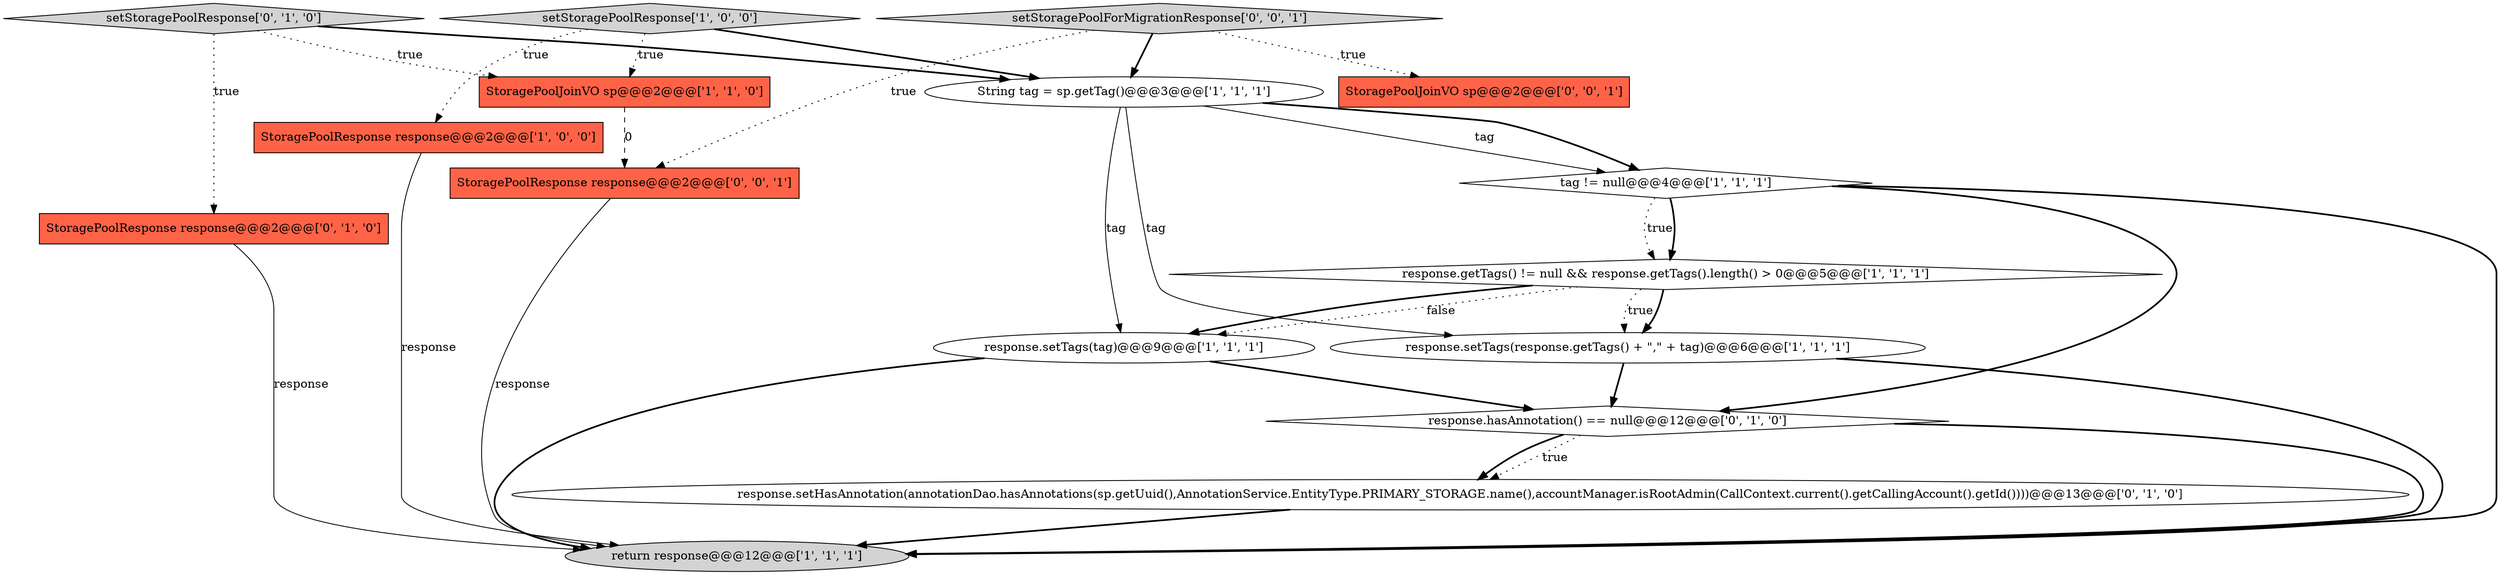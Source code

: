 digraph {
7 [style = filled, label = "response.setTags(tag)@@@9@@@['1', '1', '1']", fillcolor = white, shape = ellipse image = "AAA0AAABBB1BBB"];
3 [style = filled, label = "StoragePoolResponse response@@@2@@@['1', '0', '0']", fillcolor = tomato, shape = box image = "AAA0AAABBB1BBB"];
12 [style = filled, label = "StoragePoolResponse response@@@2@@@['0', '1', '0']", fillcolor = tomato, shape = box image = "AAA0AAABBB2BBB"];
10 [style = filled, label = "setStoragePoolResponse['0', '1', '0']", fillcolor = lightgray, shape = diamond image = "AAA0AAABBB2BBB"];
14 [style = filled, label = "StoragePoolResponse response@@@2@@@['0', '0', '1']", fillcolor = tomato, shape = box image = "AAA0AAABBB3BBB"];
13 [style = filled, label = "StoragePoolJoinVO sp@@@2@@@['0', '0', '1']", fillcolor = tomato, shape = box image = "AAA0AAABBB3BBB"];
5 [style = filled, label = "StoragePoolJoinVO sp@@@2@@@['1', '1', '0']", fillcolor = tomato, shape = box image = "AAA0AAABBB1BBB"];
9 [style = filled, label = "response.setHasAnnotation(annotationDao.hasAnnotations(sp.getUuid(),AnnotationService.EntityType.PRIMARY_STORAGE.name(),accountManager.isRootAdmin(CallContext.current().getCallingAccount().getId())))@@@13@@@['0', '1', '0']", fillcolor = white, shape = ellipse image = "AAA1AAABBB2BBB"];
0 [style = filled, label = "tag != null@@@4@@@['1', '1', '1']", fillcolor = white, shape = diamond image = "AAA0AAABBB1BBB"];
4 [style = filled, label = "return response@@@12@@@['1', '1', '1']", fillcolor = lightgray, shape = ellipse image = "AAA0AAABBB1BBB"];
1 [style = filled, label = "setStoragePoolResponse['1', '0', '0']", fillcolor = lightgray, shape = diamond image = "AAA0AAABBB1BBB"];
11 [style = filled, label = "response.hasAnnotation() == null@@@12@@@['0', '1', '0']", fillcolor = white, shape = diamond image = "AAA1AAABBB2BBB"];
15 [style = filled, label = "setStoragePoolForMigrationResponse['0', '0', '1']", fillcolor = lightgray, shape = diamond image = "AAA0AAABBB3BBB"];
8 [style = filled, label = "response.getTags() != null && response.getTags().length() > 0@@@5@@@['1', '1', '1']", fillcolor = white, shape = diamond image = "AAA0AAABBB1BBB"];
2 [style = filled, label = "response.setTags(response.getTags() + \",\" + tag)@@@6@@@['1', '1', '1']", fillcolor = white, shape = ellipse image = "AAA0AAABBB1BBB"];
6 [style = filled, label = "String tag = sp.getTag()@@@3@@@['1', '1', '1']", fillcolor = white, shape = ellipse image = "AAA0AAABBB1BBB"];
11->9 [style = dotted, label="true"];
11->4 [style = bold, label=""];
0->4 [style = bold, label=""];
2->4 [style = bold, label=""];
15->13 [style = dotted, label="true"];
5->14 [style = dashed, label="0"];
10->6 [style = bold, label=""];
9->4 [style = bold, label=""];
10->12 [style = dotted, label="true"];
12->4 [style = solid, label="response"];
0->8 [style = dotted, label="true"];
2->11 [style = bold, label=""];
6->0 [style = solid, label="tag"];
6->0 [style = bold, label=""];
11->9 [style = bold, label=""];
8->2 [style = dotted, label="true"];
0->8 [style = bold, label=""];
7->11 [style = bold, label=""];
1->6 [style = bold, label=""];
0->11 [style = bold, label=""];
3->4 [style = solid, label="response"];
15->6 [style = bold, label=""];
6->2 [style = solid, label="tag"];
6->7 [style = solid, label="tag"];
8->2 [style = bold, label=""];
1->3 [style = dotted, label="true"];
1->5 [style = dotted, label="true"];
7->4 [style = bold, label=""];
8->7 [style = bold, label=""];
15->14 [style = dotted, label="true"];
8->7 [style = dotted, label="false"];
14->4 [style = solid, label="response"];
10->5 [style = dotted, label="true"];
}
